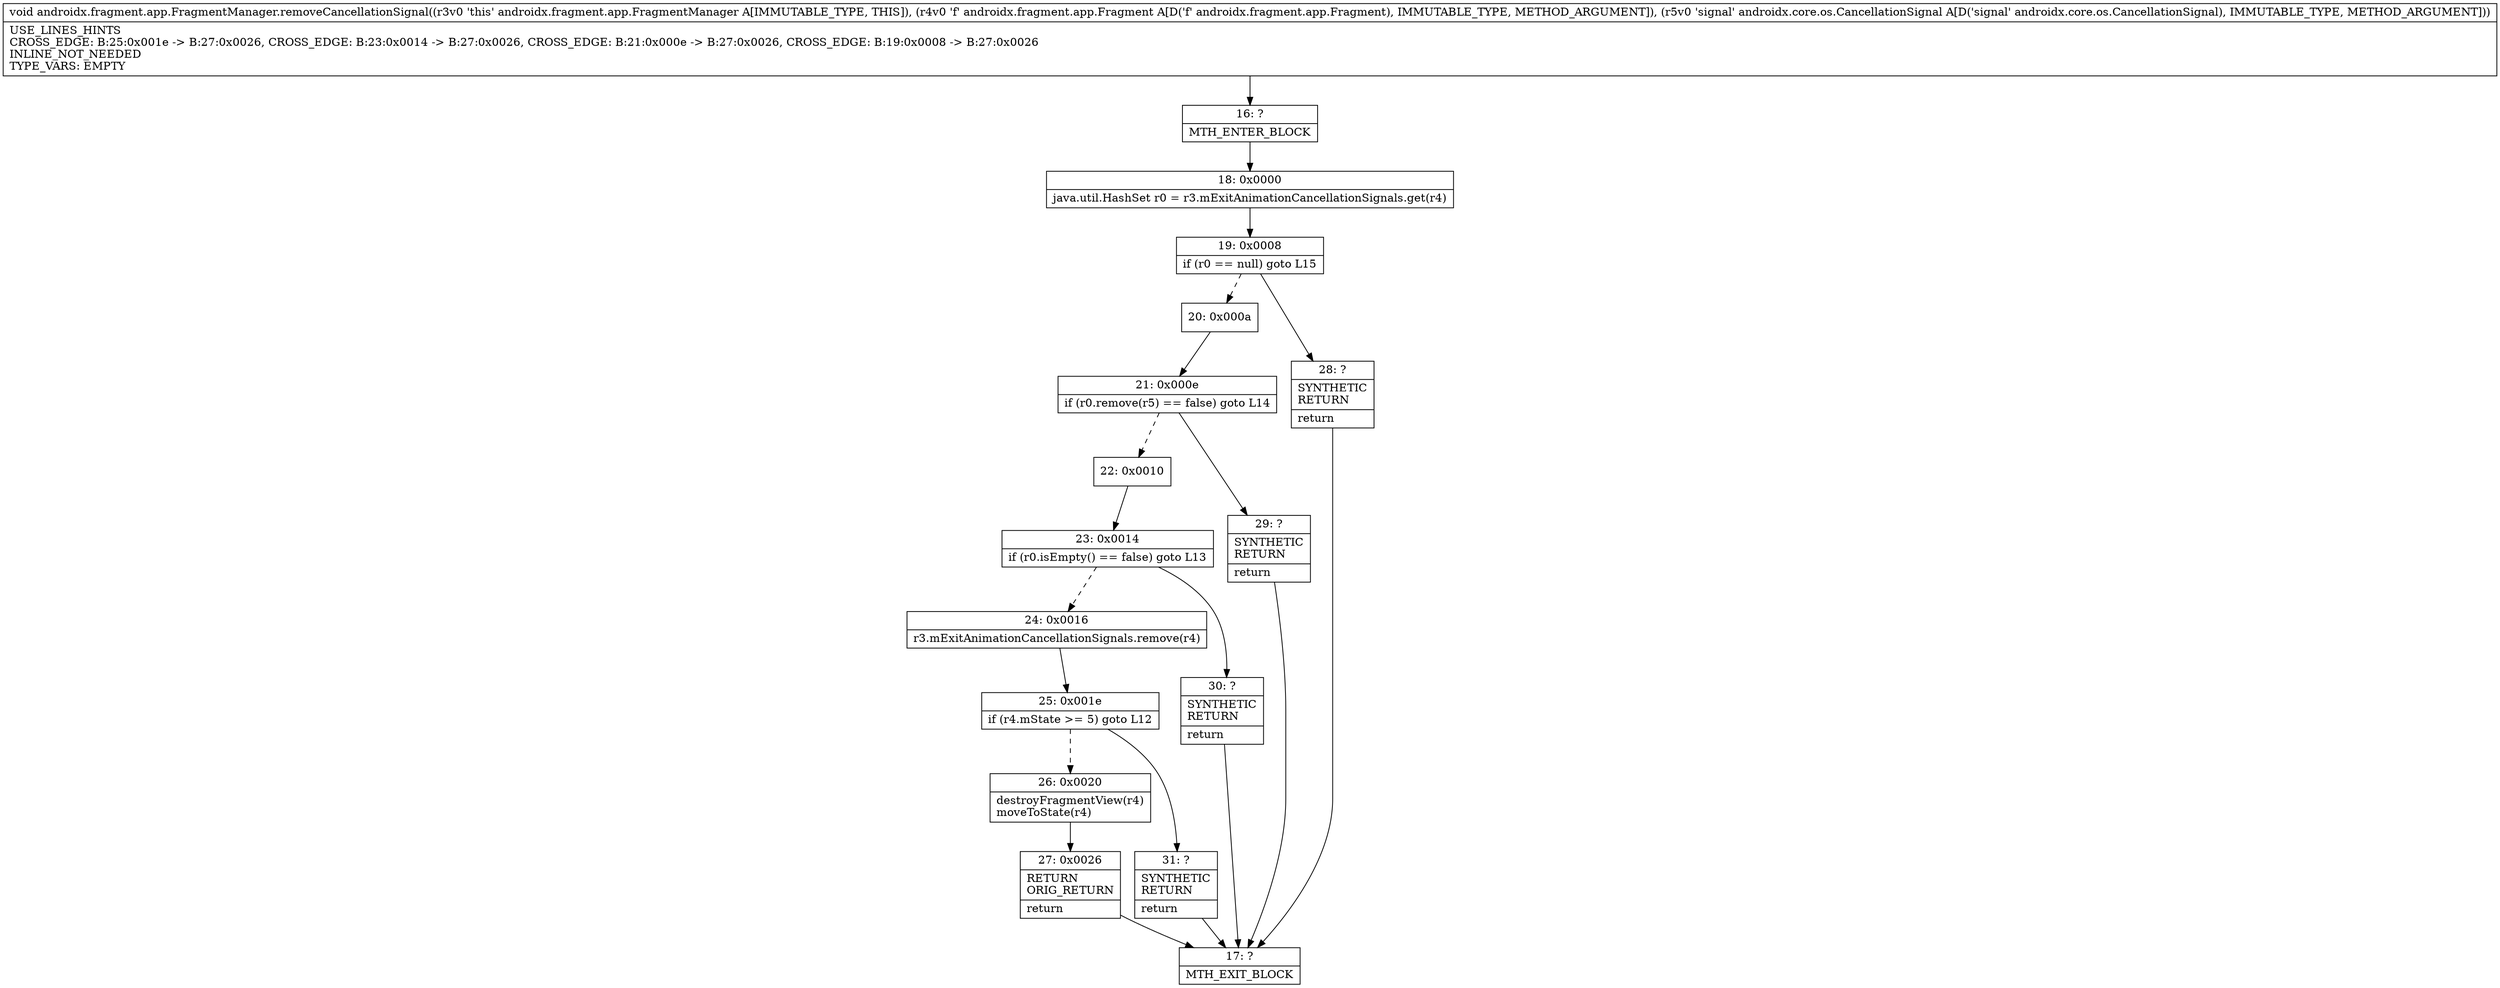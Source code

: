 digraph "CFG forandroidx.fragment.app.FragmentManager.removeCancellationSignal(Landroidx\/fragment\/app\/Fragment;Landroidx\/core\/os\/CancellationSignal;)V" {
Node_16 [shape=record,label="{16\:\ ?|MTH_ENTER_BLOCK\l}"];
Node_18 [shape=record,label="{18\:\ 0x0000|java.util.HashSet r0 = r3.mExitAnimationCancellationSignals.get(r4)\l}"];
Node_19 [shape=record,label="{19\:\ 0x0008|if (r0 == null) goto L15\l}"];
Node_20 [shape=record,label="{20\:\ 0x000a}"];
Node_21 [shape=record,label="{21\:\ 0x000e|if (r0.remove(r5) == false) goto L14\l}"];
Node_22 [shape=record,label="{22\:\ 0x0010}"];
Node_23 [shape=record,label="{23\:\ 0x0014|if (r0.isEmpty() == false) goto L13\l}"];
Node_24 [shape=record,label="{24\:\ 0x0016|r3.mExitAnimationCancellationSignals.remove(r4)\l}"];
Node_25 [shape=record,label="{25\:\ 0x001e|if (r4.mState \>= 5) goto L12\l}"];
Node_26 [shape=record,label="{26\:\ 0x0020|destroyFragmentView(r4)\lmoveToState(r4)\l}"];
Node_27 [shape=record,label="{27\:\ 0x0026|RETURN\lORIG_RETURN\l|return\l}"];
Node_17 [shape=record,label="{17\:\ ?|MTH_EXIT_BLOCK\l}"];
Node_31 [shape=record,label="{31\:\ ?|SYNTHETIC\lRETURN\l|return\l}"];
Node_30 [shape=record,label="{30\:\ ?|SYNTHETIC\lRETURN\l|return\l}"];
Node_29 [shape=record,label="{29\:\ ?|SYNTHETIC\lRETURN\l|return\l}"];
Node_28 [shape=record,label="{28\:\ ?|SYNTHETIC\lRETURN\l|return\l}"];
MethodNode[shape=record,label="{void androidx.fragment.app.FragmentManager.removeCancellationSignal((r3v0 'this' androidx.fragment.app.FragmentManager A[IMMUTABLE_TYPE, THIS]), (r4v0 'f' androidx.fragment.app.Fragment A[D('f' androidx.fragment.app.Fragment), IMMUTABLE_TYPE, METHOD_ARGUMENT]), (r5v0 'signal' androidx.core.os.CancellationSignal A[D('signal' androidx.core.os.CancellationSignal), IMMUTABLE_TYPE, METHOD_ARGUMENT]))  | USE_LINES_HINTS\lCROSS_EDGE: B:25:0x001e \-\> B:27:0x0026, CROSS_EDGE: B:23:0x0014 \-\> B:27:0x0026, CROSS_EDGE: B:21:0x000e \-\> B:27:0x0026, CROSS_EDGE: B:19:0x0008 \-\> B:27:0x0026\lINLINE_NOT_NEEDED\lTYPE_VARS: EMPTY\l}"];
MethodNode -> Node_16;Node_16 -> Node_18;
Node_18 -> Node_19;
Node_19 -> Node_20[style=dashed];
Node_19 -> Node_28;
Node_20 -> Node_21;
Node_21 -> Node_22[style=dashed];
Node_21 -> Node_29;
Node_22 -> Node_23;
Node_23 -> Node_24[style=dashed];
Node_23 -> Node_30;
Node_24 -> Node_25;
Node_25 -> Node_26[style=dashed];
Node_25 -> Node_31;
Node_26 -> Node_27;
Node_27 -> Node_17;
Node_31 -> Node_17;
Node_30 -> Node_17;
Node_29 -> Node_17;
Node_28 -> Node_17;
}

